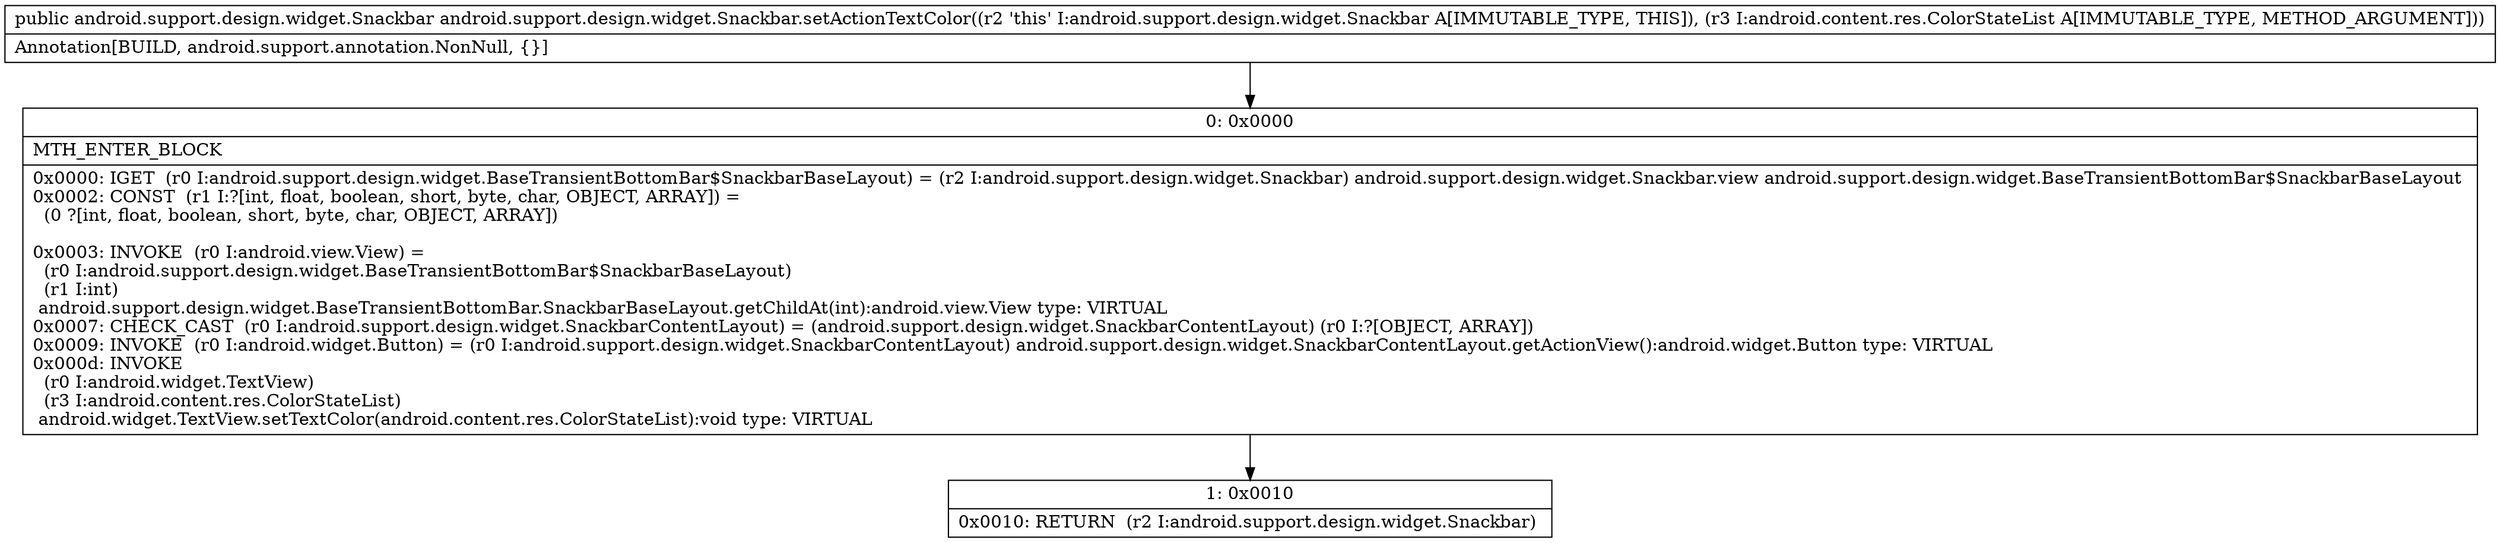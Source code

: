 digraph "CFG forandroid.support.design.widget.Snackbar.setActionTextColor(Landroid\/content\/res\/ColorStateList;)Landroid\/support\/design\/widget\/Snackbar;" {
Node_0 [shape=record,label="{0\:\ 0x0000|MTH_ENTER_BLOCK\l|0x0000: IGET  (r0 I:android.support.design.widget.BaseTransientBottomBar$SnackbarBaseLayout) = (r2 I:android.support.design.widget.Snackbar) android.support.design.widget.Snackbar.view android.support.design.widget.BaseTransientBottomBar$SnackbarBaseLayout \l0x0002: CONST  (r1 I:?[int, float, boolean, short, byte, char, OBJECT, ARRAY]) = \l  (0 ?[int, float, boolean, short, byte, char, OBJECT, ARRAY])\l \l0x0003: INVOKE  (r0 I:android.view.View) = \l  (r0 I:android.support.design.widget.BaseTransientBottomBar$SnackbarBaseLayout)\l  (r1 I:int)\l android.support.design.widget.BaseTransientBottomBar.SnackbarBaseLayout.getChildAt(int):android.view.View type: VIRTUAL \l0x0007: CHECK_CAST  (r0 I:android.support.design.widget.SnackbarContentLayout) = (android.support.design.widget.SnackbarContentLayout) (r0 I:?[OBJECT, ARRAY]) \l0x0009: INVOKE  (r0 I:android.widget.Button) = (r0 I:android.support.design.widget.SnackbarContentLayout) android.support.design.widget.SnackbarContentLayout.getActionView():android.widget.Button type: VIRTUAL \l0x000d: INVOKE  \l  (r0 I:android.widget.TextView)\l  (r3 I:android.content.res.ColorStateList)\l android.widget.TextView.setTextColor(android.content.res.ColorStateList):void type: VIRTUAL \l}"];
Node_1 [shape=record,label="{1\:\ 0x0010|0x0010: RETURN  (r2 I:android.support.design.widget.Snackbar) \l}"];
MethodNode[shape=record,label="{public android.support.design.widget.Snackbar android.support.design.widget.Snackbar.setActionTextColor((r2 'this' I:android.support.design.widget.Snackbar A[IMMUTABLE_TYPE, THIS]), (r3 I:android.content.res.ColorStateList A[IMMUTABLE_TYPE, METHOD_ARGUMENT]))  | Annotation[BUILD, android.support.annotation.NonNull, \{\}]\l}"];
MethodNode -> Node_0;
Node_0 -> Node_1;
}

